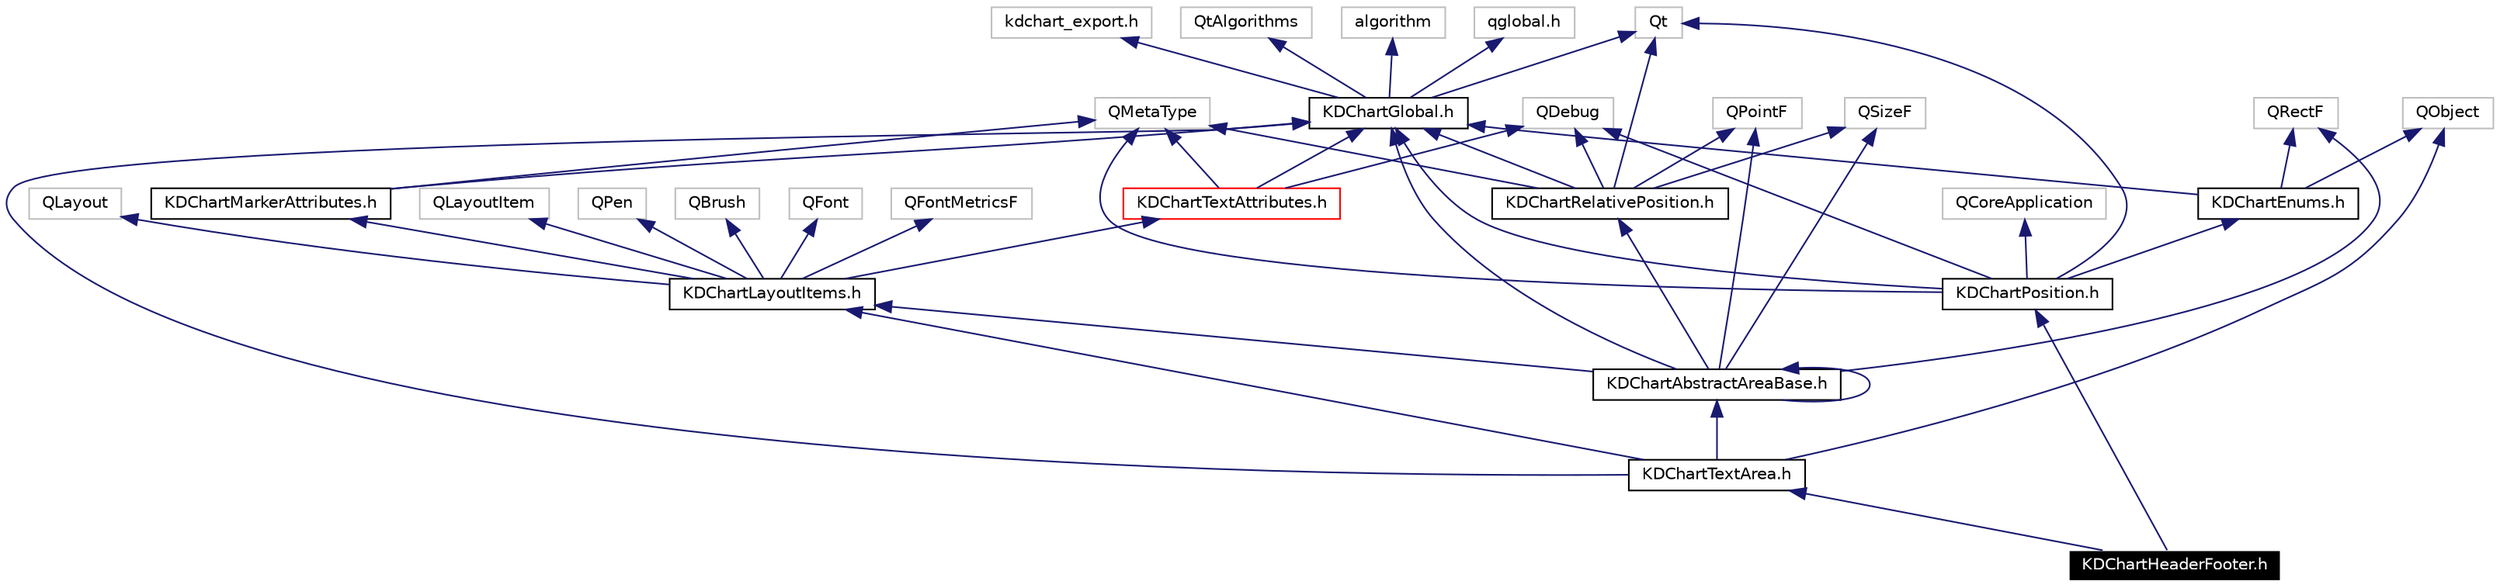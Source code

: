 digraph G
{
  edge [fontname="Helvetica",fontsize=10,labelfontname="Helvetica",labelfontsize=10];
  node [fontname="Helvetica",fontsize=10,shape=record];
  Node1762 [label="KDChartHeaderFooter.h",height=0.2,width=0.4,color="white", fillcolor="black", style="filled" fontcolor="white"];
  Node1763 -> Node1762 [dir=back,color="midnightblue",fontsize=10,style="solid",fontname="Helvetica"];
  Node1763 [label="KDChartTextArea.h",height=0.2,width=0.4,color="black",URL="$_k_d_chart_text_area_8h.html"];
  Node1764 -> Node1763 [dir=back,color="midnightblue",fontsize=10,style="solid",fontname="Helvetica"];
  Node1764 [label="QObject",height=0.2,width=0.4,color="grey75"];
  Node1765 -> Node1763 [dir=back,color="midnightblue",fontsize=10,style="solid",fontname="Helvetica"];
  Node1765 [label="KDChartGlobal.h",height=0.2,width=0.4,color="black",URL="$_k_d_chart_global_8h.html"];
  Node1766 -> Node1765 [dir=back,color="midnightblue",fontsize=10,style="solid",fontname="Helvetica"];
  Node1766 [label="qglobal.h",height=0.2,width=0.4,color="grey75"];
  Node1767 -> Node1765 [dir=back,color="midnightblue",fontsize=10,style="solid",fontname="Helvetica"];
  Node1767 [label="kdchart_export.h",height=0.2,width=0.4,color="grey75"];
  Node1768 -> Node1765 [dir=back,color="midnightblue",fontsize=10,style="solid",fontname="Helvetica"];
  Node1768 [label="QtAlgorithms",height=0.2,width=0.4,color="grey75"];
  Node1769 -> Node1765 [dir=back,color="midnightblue",fontsize=10,style="solid",fontname="Helvetica"];
  Node1769 [label="algorithm",height=0.2,width=0.4,color="grey75"];
  Node1770 -> Node1765 [dir=back,color="midnightblue",fontsize=10,style="solid",fontname="Helvetica"];
  Node1770 [label="Qt",height=0.2,width=0.4,color="grey75"];
  Node1771 -> Node1763 [dir=back,color="midnightblue",fontsize=10,style="solid",fontname="Helvetica"];
  Node1771 [label="KDChartAbstractAreaBase.h",height=0.2,width=0.4,color="black",URL="$_k_d_chart_abstract_area_base_8h.html"];
  Node1772 -> Node1771 [dir=back,color="midnightblue",fontsize=10,style="solid",fontname="Helvetica"];
  Node1772 [label="QPointF",height=0.2,width=0.4,color="grey75"];
  Node1773 -> Node1771 [dir=back,color="midnightblue",fontsize=10,style="solid",fontname="Helvetica"];
  Node1773 [label="QSizeF",height=0.2,width=0.4,color="grey75"];
  Node1774 -> Node1771 [dir=back,color="midnightblue",fontsize=10,style="solid",fontname="Helvetica"];
  Node1774 [label="QRectF",height=0.2,width=0.4,color="grey75"];
  Node1765 -> Node1771 [dir=back,color="midnightblue",fontsize=10,style="solid",fontname="Helvetica"];
  Node1775 -> Node1771 [dir=back,color="midnightblue",fontsize=10,style="solid",fontname="Helvetica"];
  Node1775 [label="KDChartLayoutItems.h",height=0.2,width=0.4,color="black",URL="$_k_d_chart_layout_items_8h.html"];
  Node1776 -> Node1775 [dir=back,color="midnightblue",fontsize=10,style="solid",fontname="Helvetica"];
  Node1776 [label="QBrush",height=0.2,width=0.4,color="grey75"];
  Node1777 -> Node1775 [dir=back,color="midnightblue",fontsize=10,style="solid",fontname="Helvetica"];
  Node1777 [label="QFont",height=0.2,width=0.4,color="grey75"];
  Node1778 -> Node1775 [dir=back,color="midnightblue",fontsize=10,style="solid",fontname="Helvetica"];
  Node1778 [label="QFontMetricsF",height=0.2,width=0.4,color="grey75"];
  Node1779 -> Node1775 [dir=back,color="midnightblue",fontsize=10,style="solid",fontname="Helvetica"];
  Node1779 [label="QLayout",height=0.2,width=0.4,color="grey75"];
  Node1780 -> Node1775 [dir=back,color="midnightblue",fontsize=10,style="solid",fontname="Helvetica"];
  Node1780 [label="QLayoutItem",height=0.2,width=0.4,color="grey75"];
  Node1781 -> Node1775 [dir=back,color="midnightblue",fontsize=10,style="solid",fontname="Helvetica"];
  Node1781 [label="QPen",height=0.2,width=0.4,color="grey75"];
  Node1782 -> Node1775 [dir=back,color="midnightblue",fontsize=10,style="solid",fontname="Helvetica"];
  Node1782 [label="KDChartTextAttributes.h",height=0.2,width=0.4,color="red",URL="$_k_d_chart_text_attributes_8h.html"];
  Node1783 -> Node1782 [dir=back,color="midnightblue",fontsize=10,style="solid",fontname="Helvetica"];
  Node1783 [label="QDebug",height=0.2,width=0.4,color="grey75"];
  Node1784 -> Node1782 [dir=back,color="midnightblue",fontsize=10,style="solid",fontname="Helvetica"];
  Node1784 [label="QMetaType",height=0.2,width=0.4,color="grey75"];
  Node1765 -> Node1782 [dir=back,color="midnightblue",fontsize=10,style="solid",fontname="Helvetica"];
  Node1789 -> Node1775 [dir=back,color="midnightblue",fontsize=10,style="solid",fontname="Helvetica"];
  Node1789 [label="KDChartMarkerAttributes.h",height=0.2,width=0.4,color="black",URL="$_k_d_chart_marker_attributes_8h.html"];
  Node1784 -> Node1789 [dir=back,color="midnightblue",fontsize=10,style="solid",fontname="Helvetica"];
  Node1765 -> Node1789 [dir=back,color="midnightblue",fontsize=10,style="solid",fontname="Helvetica"];
  Node1790 -> Node1771 [dir=back,color="midnightblue",fontsize=10,style="solid",fontname="Helvetica"];
  Node1790 [label="KDChartRelativePosition.h",height=0.2,width=0.4,color="black",URL="$_k_d_chart_relative_position_8h.html"];
  Node1783 -> Node1790 [dir=back,color="midnightblue",fontsize=10,style="solid",fontname="Helvetica"];
  Node1784 -> Node1790 [dir=back,color="midnightblue",fontsize=10,style="solid",fontname="Helvetica"];
  Node1770 -> Node1790 [dir=back,color="midnightblue",fontsize=10,style="solid",fontname="Helvetica"];
  Node1772 -> Node1790 [dir=back,color="midnightblue",fontsize=10,style="solid",fontname="Helvetica"];
  Node1773 -> Node1790 [dir=back,color="midnightblue",fontsize=10,style="solid",fontname="Helvetica"];
  Node1765 -> Node1790 [dir=back,color="midnightblue",fontsize=10,style="solid",fontname="Helvetica"];
  Node1771 -> Node1771 [dir=back,color="midnightblue",fontsize=10,style="solid",fontname="Helvetica"];
  Node1775 -> Node1763 [dir=back,color="midnightblue",fontsize=10,style="solid",fontname="Helvetica"];
  Node1791 -> Node1762 [dir=back,color="midnightblue",fontsize=10,style="solid",fontname="Helvetica"];
  Node1791 [label="KDChartPosition.h",height=0.2,width=0.4,color="black",URL="$_k_d_chart_position_8h.html"];
  Node1783 -> Node1791 [dir=back,color="midnightblue",fontsize=10,style="solid",fontname="Helvetica"];
  Node1770 -> Node1791 [dir=back,color="midnightblue",fontsize=10,style="solid",fontname="Helvetica"];
  Node1784 -> Node1791 [dir=back,color="midnightblue",fontsize=10,style="solid",fontname="Helvetica"];
  Node1792 -> Node1791 [dir=back,color="midnightblue",fontsize=10,style="solid",fontname="Helvetica"];
  Node1792 [label="QCoreApplication",height=0.2,width=0.4,color="grey75"];
  Node1765 -> Node1791 [dir=back,color="midnightblue",fontsize=10,style="solid",fontname="Helvetica"];
  Node1787 -> Node1791 [dir=back,color="midnightblue",fontsize=10,style="solid",fontname="Helvetica"];
  Node1787 [label="KDChartEnums.h",height=0.2,width=0.4,color="black",URL="$_k_d_chart_enums_8h.html"];
  Node1765 -> Node1787 [dir=back,color="midnightblue",fontsize=10,style="solid",fontname="Helvetica"];
  Node1774 -> Node1787 [dir=back,color="midnightblue",fontsize=10,style="solid",fontname="Helvetica"];
  Node1764 -> Node1787 [dir=back,color="midnightblue",fontsize=10,style="solid",fontname="Helvetica"];
}
